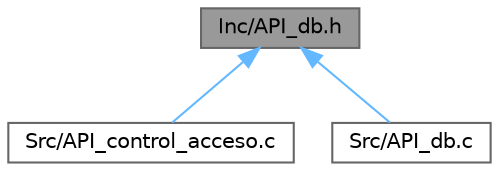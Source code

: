 digraph "Inc/API_db.h"
{
 // LATEX_PDF_SIZE
  bgcolor="transparent";
  edge [fontname=Helvetica,fontsize=10,labelfontname=Helvetica,labelfontsize=10];
  node [fontname=Helvetica,fontsize=10,shape=box,height=0.2,width=0.4];
  Node1 [id="Node000001",label="Inc/API_db.h",height=0.2,width=0.4,color="gray40", fillcolor="grey60", style="filled", fontcolor="black",tooltip="Módulo que simula una base de datos. Implementa una interfaz pública para que la aplicación que lo ut..."];
  Node1 -> Node2 [id="edge1_Node000001_Node000002",dir="back",color="steelblue1",style="solid",tooltip=" "];
  Node2 [id="Node000002",label="Src/API_control_acceso.c",height=0.2,width=0.4,color="grey40", fillcolor="white", style="filled",URL="$_a_p_i__control__acceso_8c.html",tooltip="Implementación de funciones públicas definidas en API_control_acceso.h y declaración e implementación..."];
  Node1 -> Node3 [id="edge2_Node000001_Node000003",dir="back",color="steelblue1",style="solid",tooltip=" "];
  Node3 [id="Node000003",label="Src/API_db.c",height=0.2,width=0.4,color="grey40", fillcolor="white", style="filled",URL="$_a_p_i__db_8c.html",tooltip="Módulo que simula una base de datos. En este archivo se encuentra la implementación de funciones de l..."];
}

